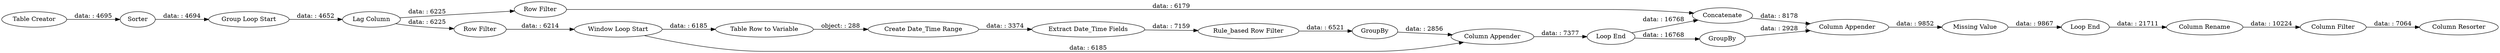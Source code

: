 digraph {
	"-435739536507146779_24" [label="Column Resorter"]
	"-435739536507146779_20" [label="Column Rename"]
	"-435739536507146779_17" [label=GroupBy]
	"-435739536507146779_16" [label="Loop End"]
	"-435739536507146779_19" [label="Missing Value"]
	"-435739536507146779_22" [label="Row Filter"]
	"-435739536507146779_1" [label="Table Creator"]
	"-435739536507146779_4" [label="Lag Column"]
	"-435739536507146779_8" [label="Table Row to Variable"]
	"-435739536507146779_23" [label="Column Filter"]
	"-435739536507146779_2" [label="Group Loop Start"]
	"-435739536507146779_10" [label="Window Loop Start"]
	"-435739536507146779_13" [label=GroupBy]
	"-435739536507146779_9" [label="Row Filter"]
	"-435739536507146779_21" [label=Concatenate]
	"-435739536507146779_18" [label="Column Appender"]
	"-435739536507146779_6" [label="Create Date_Time Range"]
	"-435739536507146779_3" [label=Sorter]
	"-435739536507146779_15" [label="Loop End"]
	"-435739536507146779_12" [label="Rule_based Row Filter"]
	"-435739536507146779_11" [label="Extract Date_Time Fields"]
	"-435739536507146779_14" [label="Column Appender"]
	"-435739536507146779_22" -> "-435739536507146779_21" [label="data: : 6179"]
	"-435739536507146779_10" -> "-435739536507146779_14" [label="data: : 6185"]
	"-435739536507146779_15" -> "-435739536507146779_17" [label="data: : 16768"]
	"-435739536507146779_19" -> "-435739536507146779_16" [label="data: : 9867"]
	"-435739536507146779_18" -> "-435739536507146779_19" [label="data: : 9852"]
	"-435739536507146779_8" -> "-435739536507146779_6" [label="object: : 288"]
	"-435739536507146779_1" -> "-435739536507146779_3" [label="data: : 4695"]
	"-435739536507146779_4" -> "-435739536507146779_22" [label="data: : 6225"]
	"-435739536507146779_9" -> "-435739536507146779_10" [label="data: : 6214"]
	"-435739536507146779_20" -> "-435739536507146779_23" [label="data: : 10224"]
	"-435739536507146779_21" -> "-435739536507146779_18" [label="data: : 8178"]
	"-435739536507146779_6" -> "-435739536507146779_11" [label="data: : 3374"]
	"-435739536507146779_12" -> "-435739536507146779_13" [label="data: : 6521"]
	"-435739536507146779_16" -> "-435739536507146779_20" [label="data: : 21711"]
	"-435739536507146779_23" -> "-435739536507146779_24" [label="data: : 7064"]
	"-435739536507146779_11" -> "-435739536507146779_12" [label="data: : 7159"]
	"-435739536507146779_14" -> "-435739536507146779_15" [label="data: : 7377"]
	"-435739536507146779_4" -> "-435739536507146779_9" [label="data: : 6225"]
	"-435739536507146779_3" -> "-435739536507146779_2" [label="data: : 4694"]
	"-435739536507146779_15" -> "-435739536507146779_21" [label="data: : 16768"]
	"-435739536507146779_10" -> "-435739536507146779_8" [label="data: : 6185"]
	"-435739536507146779_13" -> "-435739536507146779_14" [label="data: : 2856"]
	"-435739536507146779_17" -> "-435739536507146779_18" [label="data: : 2928"]
	"-435739536507146779_2" -> "-435739536507146779_4" [label="data: : 4652"]
	rankdir=LR
}
